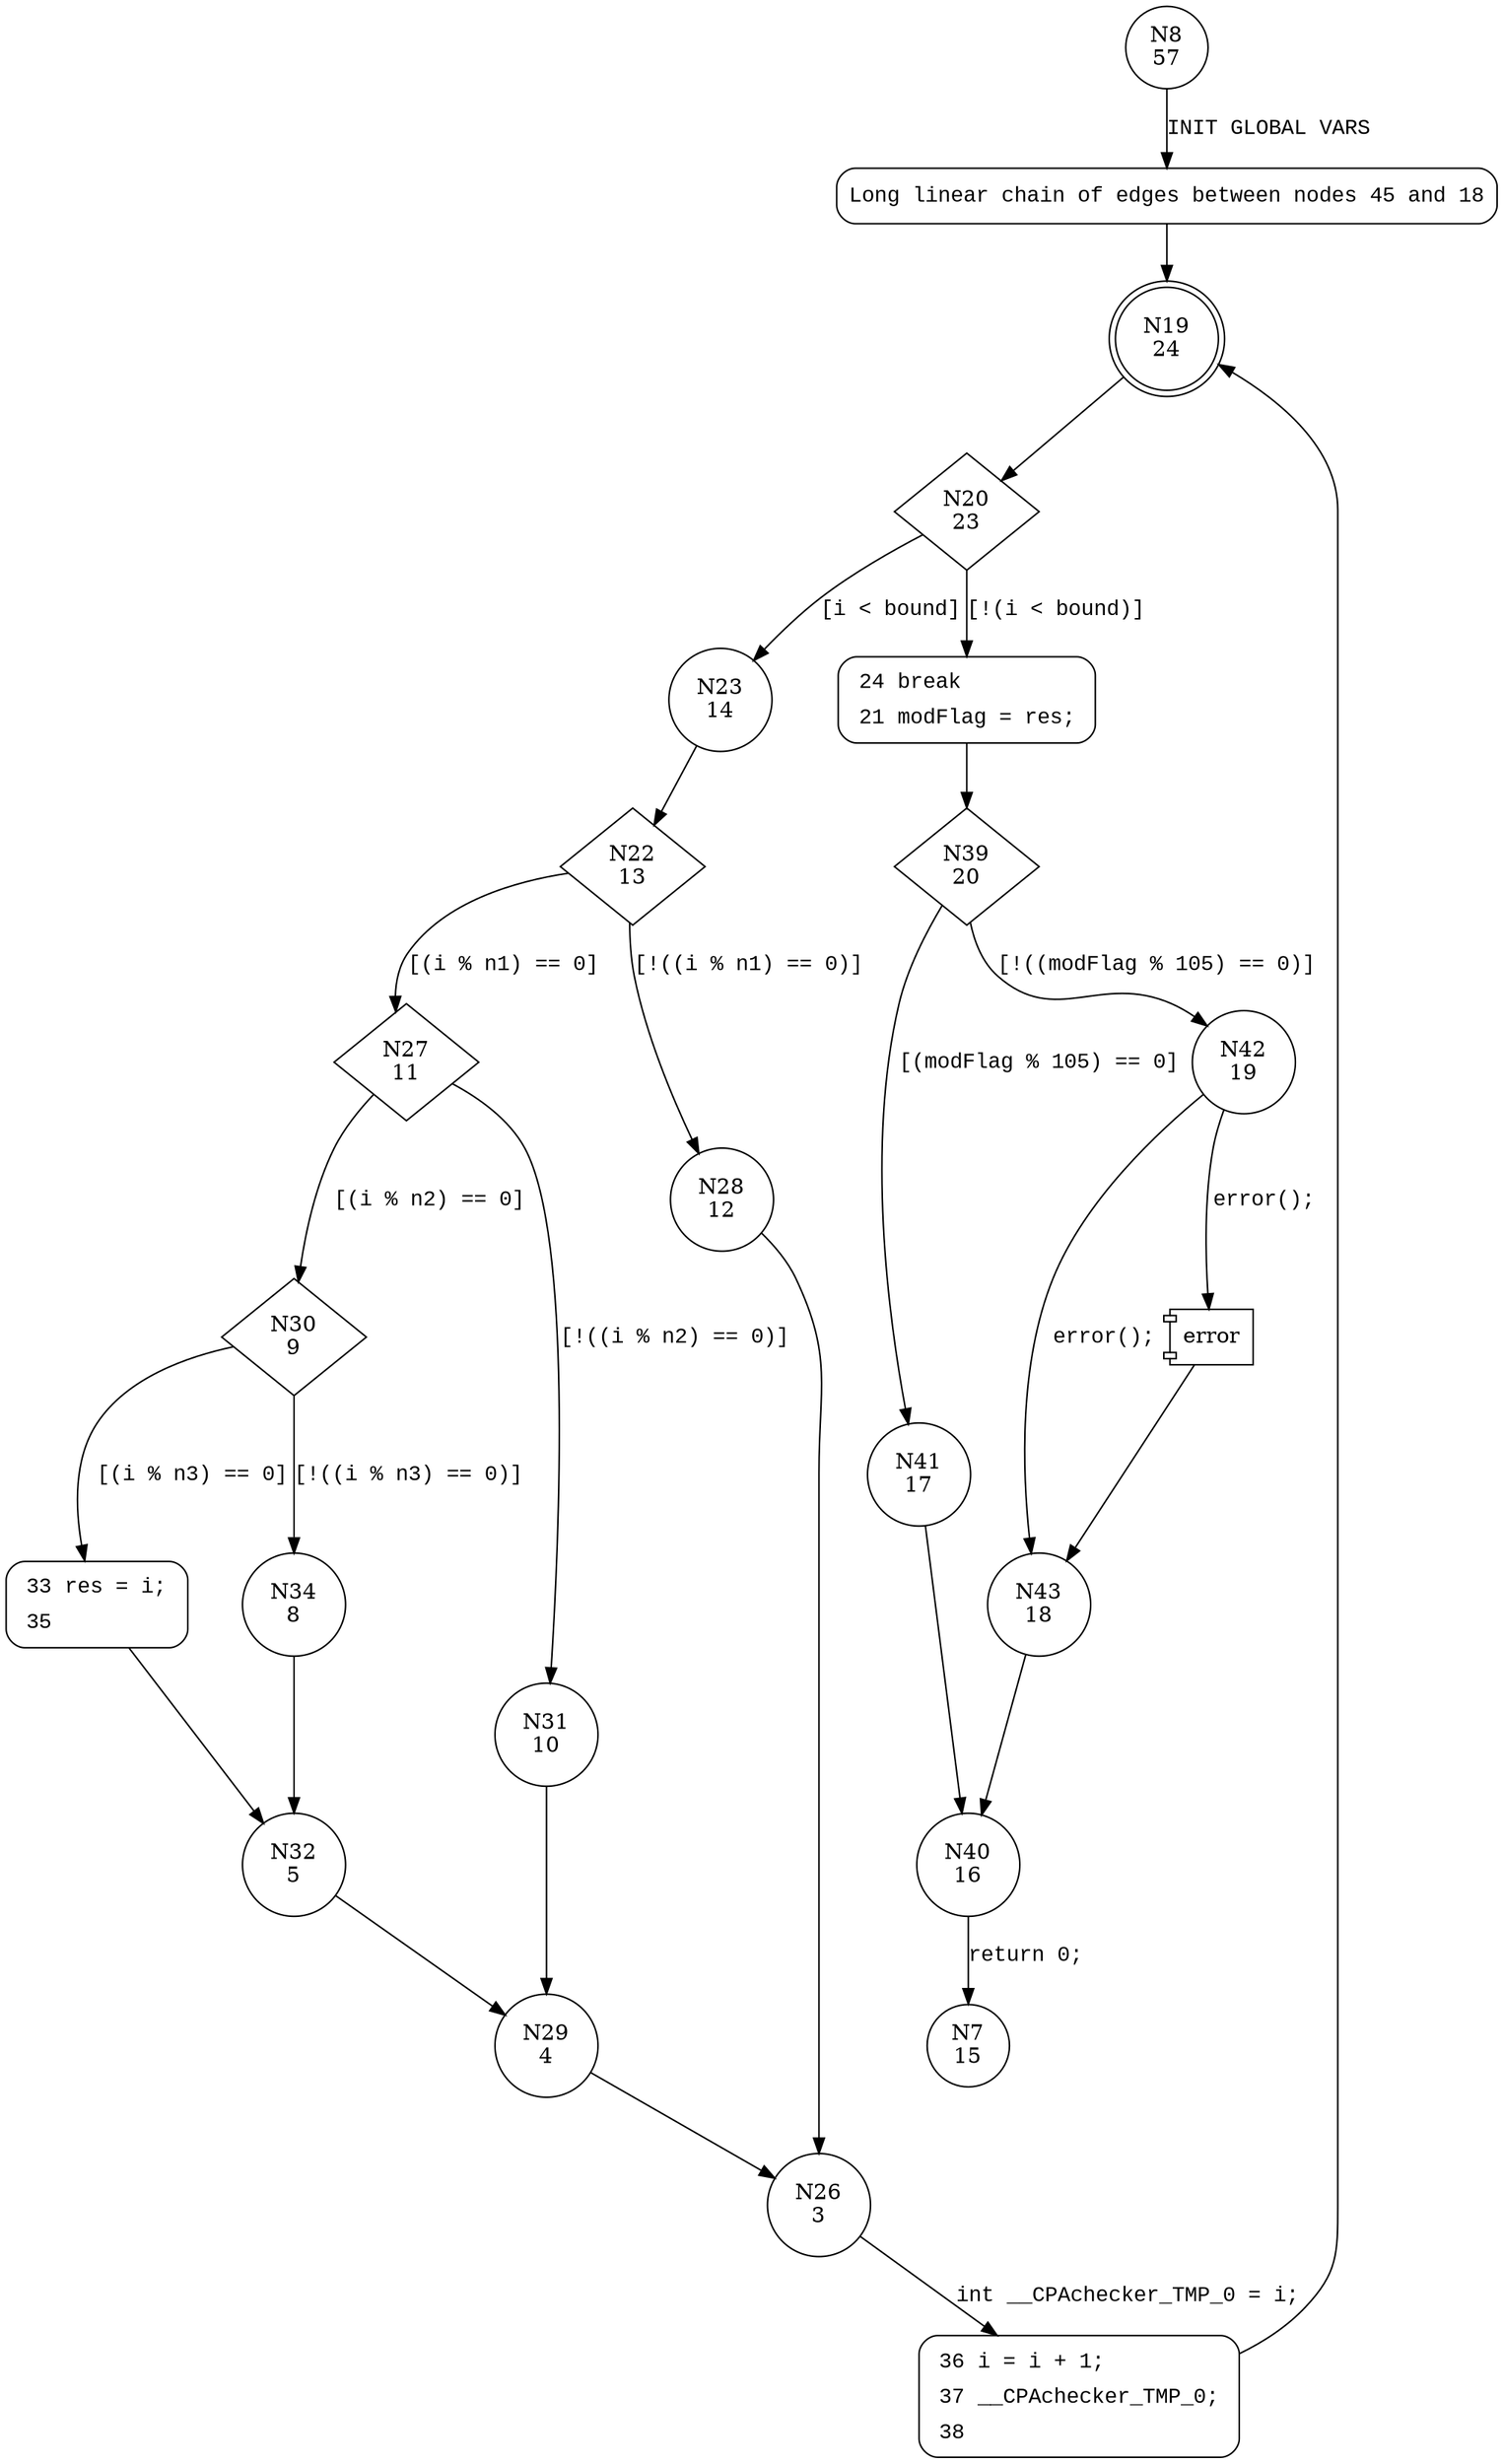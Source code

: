 digraph main {
8 [shape="circle" label="N8\n57"]
45 [shape="circle" label="N45\n56"]
19 [shape="doublecircle" label="N19\n24"]
20 [shape="diamond" label="N20\n23"]
23 [shape="circle" label="N23\n14"]
24 [shape="circle" label="N24\n22"]
39 [shape="diamond" label="N39\n20"]
41 [shape="circle" label="N41\n17"]
42 [shape="circle" label="N42\n19"]
43 [shape="circle" label="N43\n18"]
40 [shape="circle" label="N40\n16"]
7 [shape="circle" label="N7\n15"]
22 [shape="diamond" label="N22\n13"]
27 [shape="diamond" label="N27\n11"]
28 [shape="circle" label="N28\n12"]
26 [shape="circle" label="N26\n3"]
36 [shape="circle" label="N36\n2"]
30 [shape="diamond" label="N30\n9"]
31 [shape="circle" label="N31\n10"]
29 [shape="circle" label="N29\n4"]
33 [shape="circle" label="N33\n7"]
34 [shape="circle" label="N34\n8"]
32 [shape="circle" label="N32\n5"]
45 [style="filled,bold" penwidth="1" fillcolor="white" fontname="Courier New" shape="Mrecord" label="Long linear chain of edges between nodes 45 and 18"]
45 -> 19[label=""]
24 [style="filled,bold" penwidth="1" fillcolor="white" fontname="Courier New" shape="Mrecord" label=<<table border="0" cellborder="0" cellpadding="3" bgcolor="white"><tr><td align="right">24</td><td align="left">break</td></tr><tr><td align="right">21</td><td align="left">modFlag = res;</td></tr></table>>]
24 -> 39[label=""]
36 [style="filled,bold" penwidth="1" fillcolor="white" fontname="Courier New" shape="Mrecord" label=<<table border="0" cellborder="0" cellpadding="3" bgcolor="white"><tr><td align="right">36</td><td align="left">i = i + 1;</td></tr><tr><td align="right">37</td><td align="left">__CPAchecker_TMP_0;</td></tr><tr><td align="right">38</td><td align="left"></td></tr></table>>]
36 -> 19[label=""]
33 [style="filled,bold" penwidth="1" fillcolor="white" fontname="Courier New" shape="Mrecord" label=<<table border="0" cellborder="0" cellpadding="3" bgcolor="white"><tr><td align="right">33</td><td align="left">res = i;</td></tr><tr><td align="right">35</td><td align="left"></td></tr></table>>]
33 -> 32[label=""]
8 -> 45 [label="INIT GLOBAL VARS" fontname="Courier New"]
19 -> 20 [label="" fontname="Courier New"]
20 -> 23 [label="[i < bound]" fontname="Courier New"]
20 -> 24 [label="[!(i < bound)]" fontname="Courier New"]
39 -> 41 [label="[(modFlag % 105) == 0]" fontname="Courier New"]
39 -> 42 [label="[!((modFlag % 105) == 0)]" fontname="Courier New"]
100001 [shape="component" label="error"]
42 -> 100001 [label="error();" fontname="Courier New"]
100001 -> 43 [label="" fontname="Courier New"]
42 -> 43 [label="error();" fontname="Courier New"]
43 -> 40 [label="" fontname="Courier New"]
40 -> 7 [label="return 0;" fontname="Courier New"]
23 -> 22 [label="" fontname="Courier New"]
22 -> 27 [label="[(i % n1) == 0]" fontname="Courier New"]
22 -> 28 [label="[!((i % n1) == 0)]" fontname="Courier New"]
26 -> 36 [label="int __CPAchecker_TMP_0 = i;" fontname="Courier New"]
27 -> 30 [label="[(i % n2) == 0]" fontname="Courier New"]
27 -> 31 [label="[!((i % n2) == 0)]" fontname="Courier New"]
29 -> 26 [label="" fontname="Courier New"]
30 -> 33 [label="[(i % n3) == 0]" fontname="Courier New"]
30 -> 34 [label="[!((i % n3) == 0)]" fontname="Courier New"]
32 -> 29 [label="" fontname="Courier New"]
41 -> 40 [label="" fontname="Courier New"]
28 -> 26 [label="" fontname="Courier New"]
31 -> 29 [label="" fontname="Courier New"]
34 -> 32 [label="" fontname="Courier New"]
}